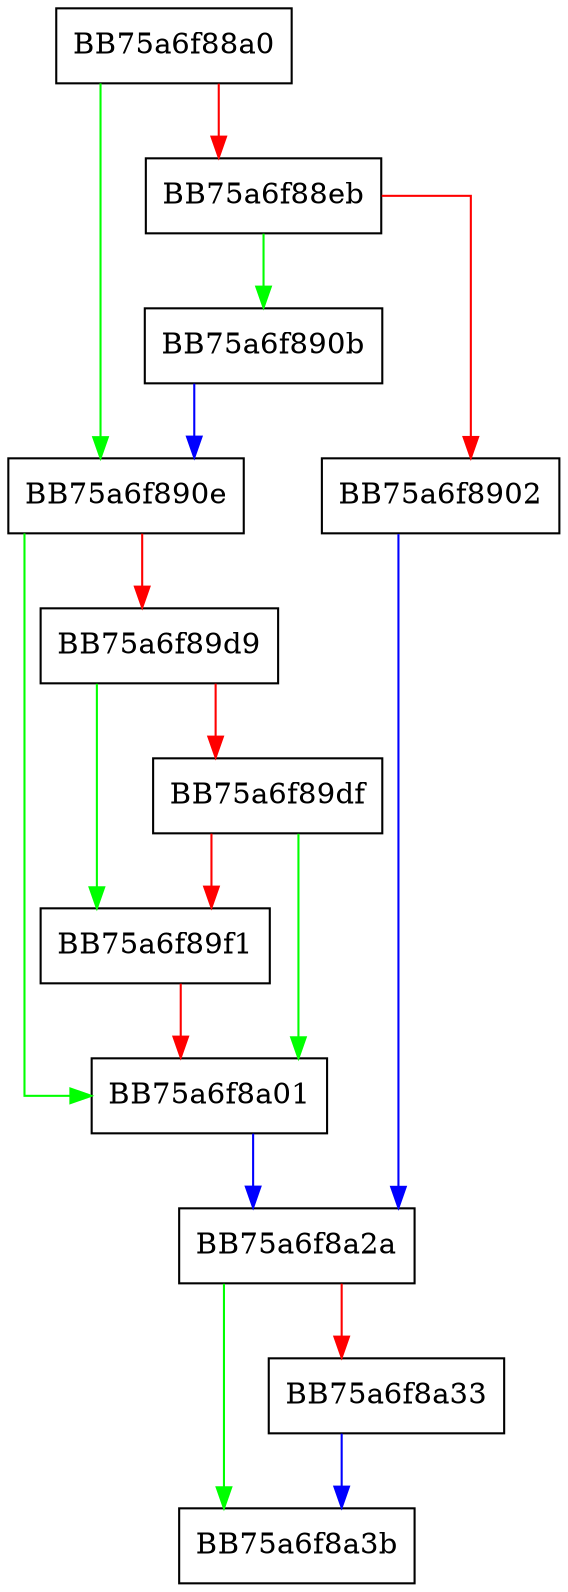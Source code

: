 digraph runpack_to_vfo2 {
  node [shape="box"];
  graph [splines=ortho];
  BB75a6f88a0 -> BB75a6f890e [color="green"];
  BB75a6f88a0 -> BB75a6f88eb [color="red"];
  BB75a6f88eb -> BB75a6f890b [color="green"];
  BB75a6f88eb -> BB75a6f8902 [color="red"];
  BB75a6f8902 -> BB75a6f8a2a [color="blue"];
  BB75a6f890b -> BB75a6f890e [color="blue"];
  BB75a6f890e -> BB75a6f8a01 [color="green"];
  BB75a6f890e -> BB75a6f89d9 [color="red"];
  BB75a6f89d9 -> BB75a6f89f1 [color="green"];
  BB75a6f89d9 -> BB75a6f89df [color="red"];
  BB75a6f89df -> BB75a6f8a01 [color="green"];
  BB75a6f89df -> BB75a6f89f1 [color="red"];
  BB75a6f89f1 -> BB75a6f8a01 [color="red"];
  BB75a6f8a01 -> BB75a6f8a2a [color="blue"];
  BB75a6f8a2a -> BB75a6f8a3b [color="green"];
  BB75a6f8a2a -> BB75a6f8a33 [color="red"];
  BB75a6f8a33 -> BB75a6f8a3b [color="blue"];
}